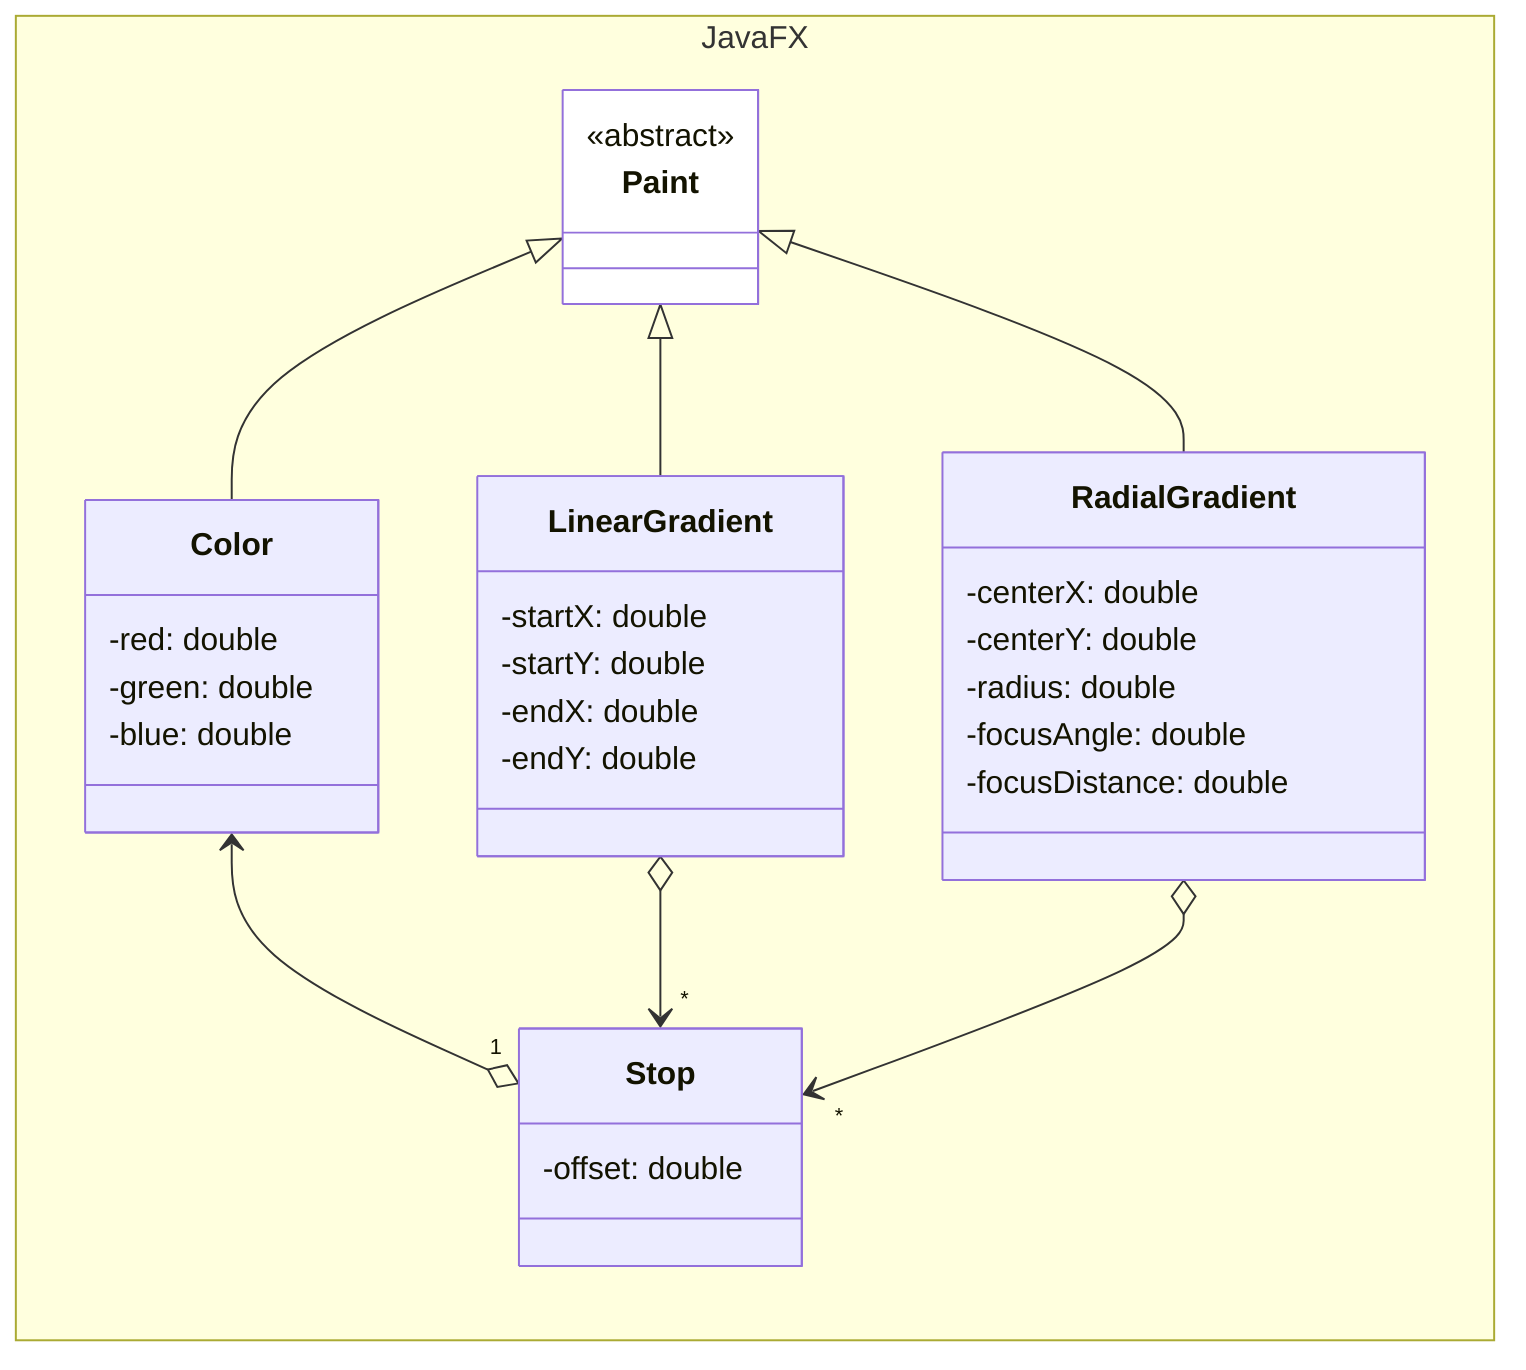 classDiagram

    direction RL

    namespace JavaFX {

        class Color {
            -red: double
            -green: double
            -blue: double
        }

        class Stop {
            -offset: double
        }

        class LinearGradient {
            -startX: double
            -startY: double
            -endX: double
            -endY: double
        }

        class RadialGradient {
            -centerX: double
            -centerY: double
            -radius: double
            -focusAngle: double
            -focusDistance: double
        }

        class Paint {
            <<abstract>>
        }

    }

    Color <--o"1" Stop

    LinearGradient o-->"*" Stop
    RadialGradient o-->"*" Stop

    Paint <|-- Color

    Paint <|-- LinearGradient
    Paint <|-- RadialGradient

    style Paint fill:white